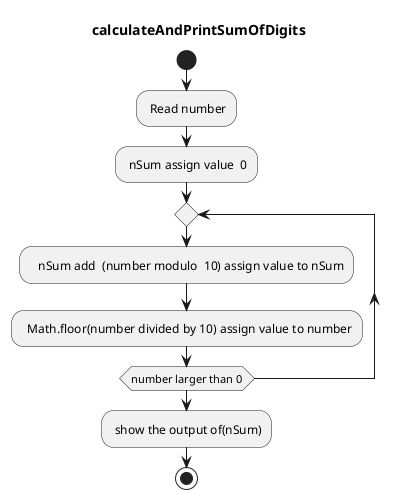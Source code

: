 @startuml calculateAndPrintSumOfDigits
title calculateAndPrintSumOfDigits
start
: Read number;
: nSum assign value  0;
repeat 
  :   nSum add  (number modulo  10) assign value to nSum;
  :  Math.floor(number divided by 10) assign value to number;
repeat while (number larger than 0)
: show the output of(nSum);
stop
@enduml